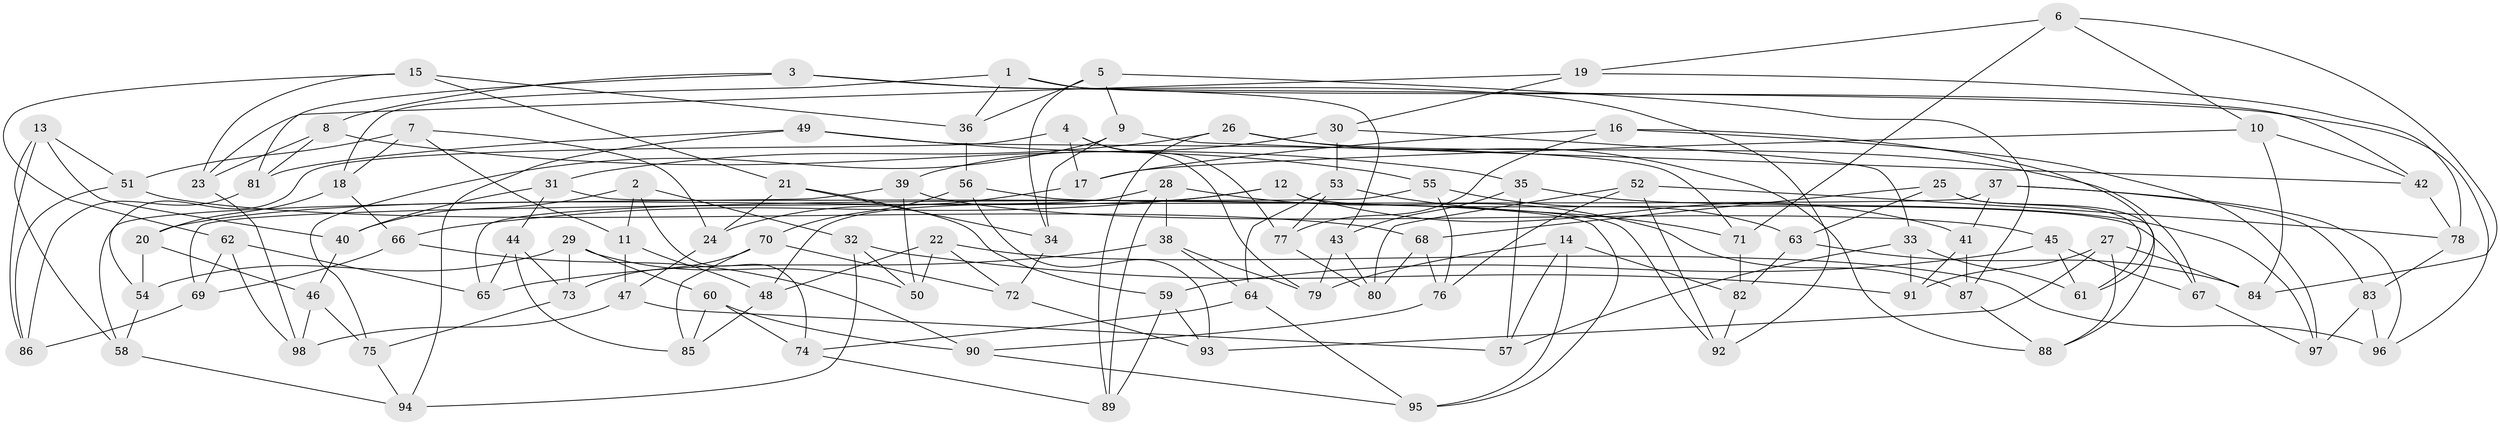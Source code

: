 // Generated by graph-tools (version 1.1) at 2025/37/03/09/25 02:37:50]
// undirected, 98 vertices, 196 edges
graph export_dot {
graph [start="1"]
  node [color=gray90,style=filled];
  1;
  2;
  3;
  4;
  5;
  6;
  7;
  8;
  9;
  10;
  11;
  12;
  13;
  14;
  15;
  16;
  17;
  18;
  19;
  20;
  21;
  22;
  23;
  24;
  25;
  26;
  27;
  28;
  29;
  30;
  31;
  32;
  33;
  34;
  35;
  36;
  37;
  38;
  39;
  40;
  41;
  42;
  43;
  44;
  45;
  46;
  47;
  48;
  49;
  50;
  51;
  52;
  53;
  54;
  55;
  56;
  57;
  58;
  59;
  60;
  61;
  62;
  63;
  64;
  65;
  66;
  67;
  68;
  69;
  70;
  71;
  72;
  73;
  74;
  75;
  76;
  77;
  78;
  79;
  80;
  81;
  82;
  83;
  84;
  85;
  86;
  87;
  88;
  89;
  90;
  91;
  92;
  93;
  94;
  95;
  96;
  97;
  98;
  1 -- 18;
  1 -- 42;
  1 -- 36;
  1 -- 43;
  2 -- 11;
  2 -- 40;
  2 -- 32;
  2 -- 74;
  3 -- 81;
  3 -- 92;
  3 -- 96;
  3 -- 8;
  4 -- 79;
  4 -- 17;
  4 -- 77;
  4 -- 54;
  5 -- 9;
  5 -- 36;
  5 -- 87;
  5 -- 34;
  6 -- 71;
  6 -- 10;
  6 -- 84;
  6 -- 19;
  7 -- 51;
  7 -- 11;
  7 -- 24;
  7 -- 18;
  8 -- 81;
  8 -- 35;
  8 -- 23;
  9 -- 34;
  9 -- 75;
  9 -- 42;
  10 -- 42;
  10 -- 84;
  10 -- 17;
  11 -- 47;
  11 -- 48;
  12 -- 41;
  12 -- 66;
  12 -- 20;
  12 -- 67;
  13 -- 86;
  13 -- 51;
  13 -- 40;
  13 -- 58;
  14 -- 82;
  14 -- 95;
  14 -- 57;
  14 -- 79;
  15 -- 62;
  15 -- 23;
  15 -- 21;
  15 -- 36;
  16 -- 61;
  16 -- 97;
  16 -- 77;
  16 -- 17;
  17 -- 24;
  18 -- 20;
  18 -- 66;
  19 -- 78;
  19 -- 30;
  19 -- 23;
  20 -- 54;
  20 -- 46;
  21 -- 34;
  21 -- 59;
  21 -- 24;
  22 -- 50;
  22 -- 72;
  22 -- 96;
  22 -- 48;
  23 -- 98;
  24 -- 47;
  25 -- 88;
  25 -- 61;
  25 -- 63;
  25 -- 68;
  26 -- 67;
  26 -- 31;
  26 -- 88;
  26 -- 89;
  27 -- 84;
  27 -- 88;
  27 -- 91;
  27 -- 93;
  28 -- 48;
  28 -- 89;
  28 -- 38;
  28 -- 87;
  29 -- 60;
  29 -- 50;
  29 -- 73;
  29 -- 54;
  30 -- 33;
  30 -- 39;
  30 -- 53;
  31 -- 40;
  31 -- 95;
  31 -- 44;
  32 -- 50;
  32 -- 91;
  32 -- 94;
  33 -- 57;
  33 -- 61;
  33 -- 91;
  34 -- 72;
  35 -- 97;
  35 -- 57;
  35 -- 43;
  36 -- 56;
  37 -- 83;
  37 -- 96;
  37 -- 69;
  37 -- 41;
  38 -- 65;
  38 -- 79;
  38 -- 64;
  39 -- 58;
  39 -- 45;
  39 -- 50;
  40 -- 46;
  41 -- 87;
  41 -- 91;
  42 -- 78;
  43 -- 80;
  43 -- 79;
  44 -- 85;
  44 -- 73;
  44 -- 65;
  45 -- 67;
  45 -- 59;
  45 -- 61;
  46 -- 75;
  46 -- 98;
  47 -- 98;
  47 -- 57;
  48 -- 85;
  49 -- 94;
  49 -- 71;
  49 -- 55;
  49 -- 81;
  51 -- 68;
  51 -- 86;
  52 -- 76;
  52 -- 92;
  52 -- 80;
  52 -- 78;
  53 -- 64;
  53 -- 77;
  53 -- 71;
  54 -- 58;
  55 -- 76;
  55 -- 63;
  55 -- 65;
  56 -- 70;
  56 -- 92;
  56 -- 93;
  58 -- 94;
  59 -- 93;
  59 -- 89;
  60 -- 85;
  60 -- 90;
  60 -- 74;
  62 -- 69;
  62 -- 98;
  62 -- 65;
  63 -- 82;
  63 -- 84;
  64 -- 95;
  64 -- 74;
  66 -- 90;
  66 -- 69;
  67 -- 97;
  68 -- 80;
  68 -- 76;
  69 -- 86;
  70 -- 85;
  70 -- 73;
  70 -- 72;
  71 -- 82;
  72 -- 93;
  73 -- 75;
  74 -- 89;
  75 -- 94;
  76 -- 90;
  77 -- 80;
  78 -- 83;
  81 -- 86;
  82 -- 92;
  83 -- 97;
  83 -- 96;
  87 -- 88;
  90 -- 95;
}
